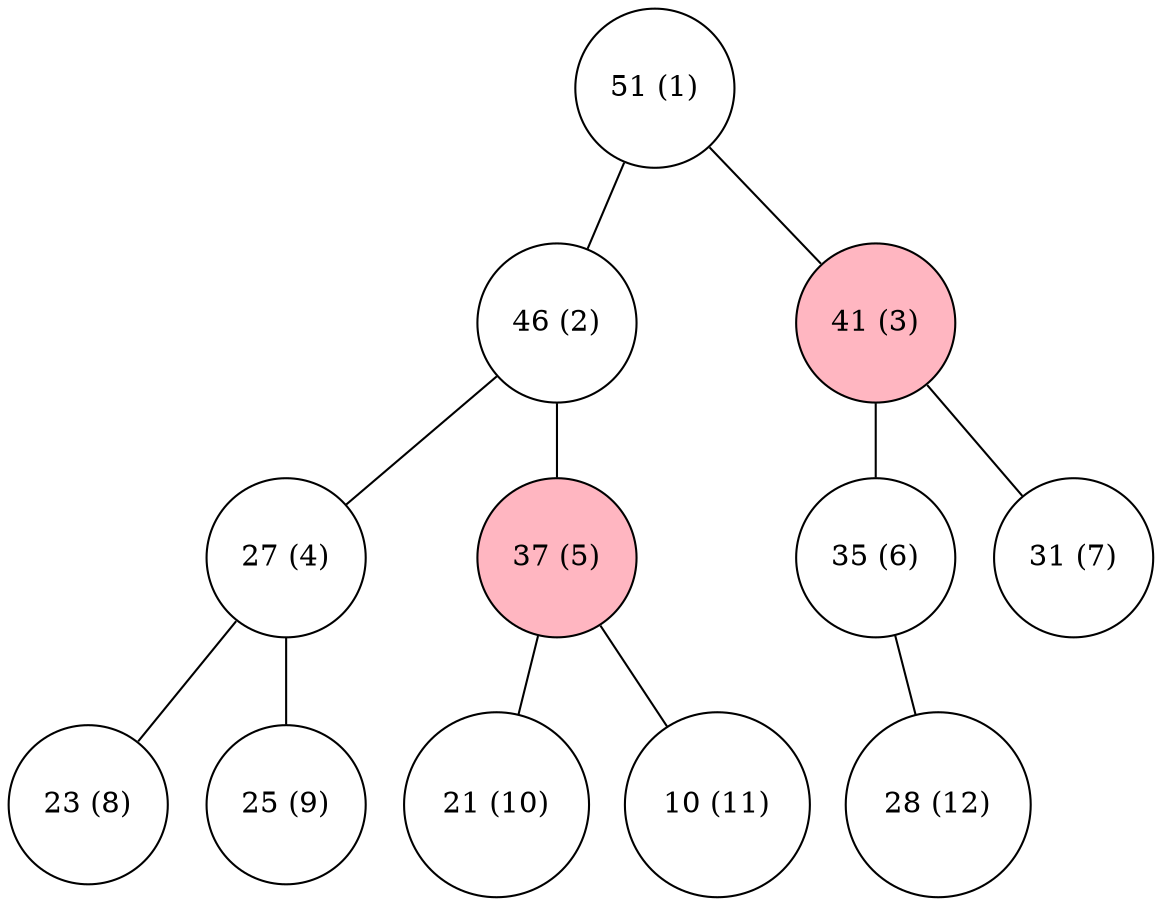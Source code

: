 graph G {
    node [shape=circle];
    51 [label="51 (1)"];
    46 [label="46 (2)"];
    41 [label="41 (3)", style=filled, fillcolor="lightpink"];
    27 [label="27 (4)"];
    37 [label="37 (5)", style=filled, fillcolor="lightpink"];
    35 [label="35 (6)"];
    31 [label="31 (7)"];
    23 [label="23 (8)"];
    25 [label="25 (9)"];
    21 [label="21 (10)"];
    10 [label="10 (11)"];
    28 [label="28 (12)"];

    51 -- 46;
    51 -- 41;
    46 -- 27;
    46 -- 37;
    41 -- 35;
    41 -- 31;
    27 -- 23;
    27 -- 25;
    37 -- 21;
    37 -- 10;
    35 -- 28;
}